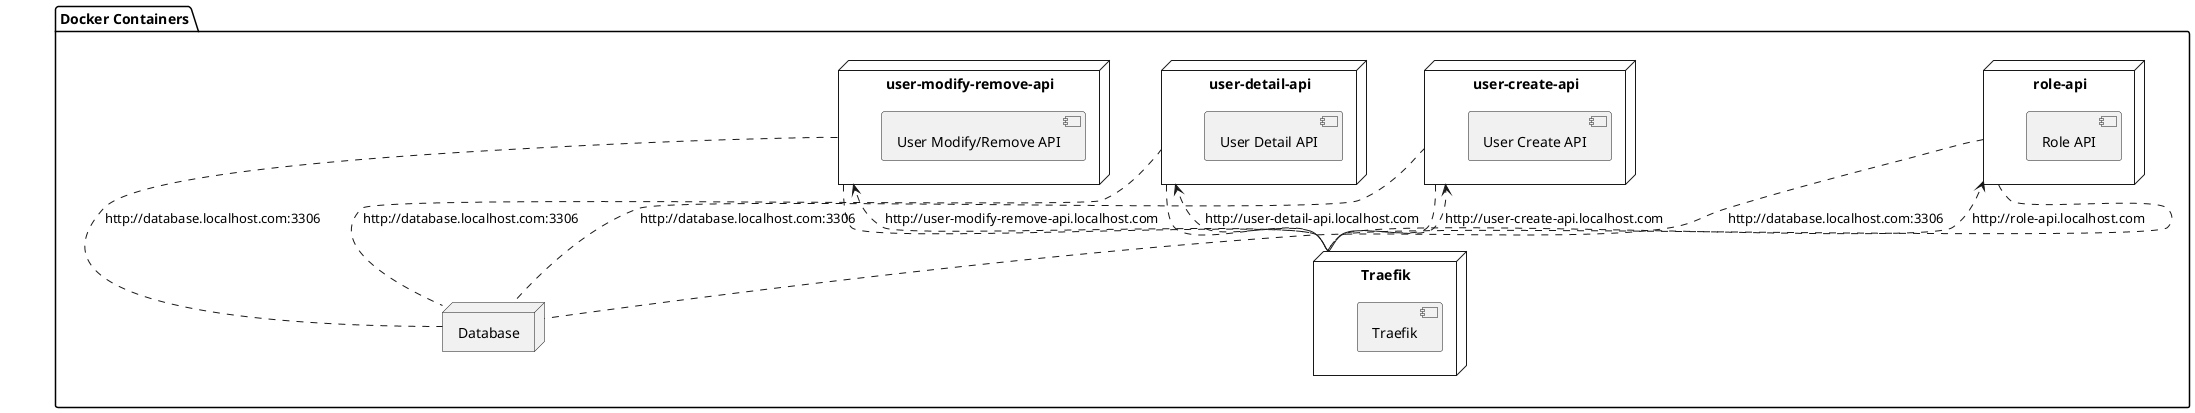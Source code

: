 @startuml

!define ROLE_API_CONTAINER_ROLE role-api-container
!define USER_CREATE_API_CONTAINER_ROLE user-create-api-container
!define USER_DETAIL_API_CONTAINER_ROLE user-detail-api-container
!define USER_MODIFY_REMOVE_API_CONTAINER_ROLE user-modify-remove-api-container
!define TRAEFIK_CONTAINER_ROLE traefik-container
!define DATABASE_CONTAINER_ROLE database-container

!define ROLE_API_URL http://role-api.localhost.com
!define USER_CREATE_API_URL http://user-create-api.localhost.com
!define USER_DETAIL_API_URL http://user-detail-api.localhost.com
!define USER_MODIFY_REMOVE_API_URL http://user-modify-remove-api.localhost.com
!define DATABASE_URL http://database.localhost.com:3306

skinparam monochrome true

package "Docker Containers" {
    node "role-api" as role_api_container {
        [Role API]
    }
    node "user-create-api" as user_create_api_container {
        [User Create API]
    }
    node "user-detail-api" as user_detail_api_container {
        [User Detail API]
    }
    node "user-modify-remove-api" as user_modify_remove_api_container {
        [User Modify/Remove API]
    }
    node "Traefik" as traefik_container {
        [Traefik]
    }
    node "Database" as database_container {
    }
}

role_api_container .. traefik_container
user_create_api_container .. traefik_container
user_detail_api_container .. traefik_container
user_modify_remove_api_container .. traefik_container

traefik_container ..> role_api_container : ROLE_API_URL
traefik_container ..> user_create_api_container : USER_CREATE_API_URL
traefik_container ..> user_detail_api_container : USER_DETAIL_API_URL
traefik_container ..> user_modify_remove_api_container : USER_MODIFY_REMOVE_API_URL

role_api_container .. database_container : DATABASE_URL
user_create_api_container .. database_container : DATABASE_URL
user_detail_api_container .. database_container : DATABASE_URL
user_modify_remove_api_container .. database_container : DATABASE_URL

@enduml
